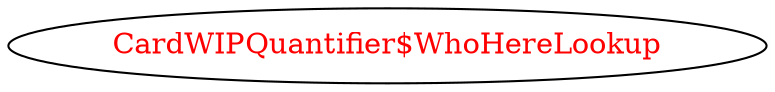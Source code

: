digraph dependencyGraph {
 concentrate=true;
 ranksep="2.0";
 rankdir="LR"; 
 splines="ortho";
"CardWIPQuantifier$WhoHereLookup" [fontcolor="red"];
}